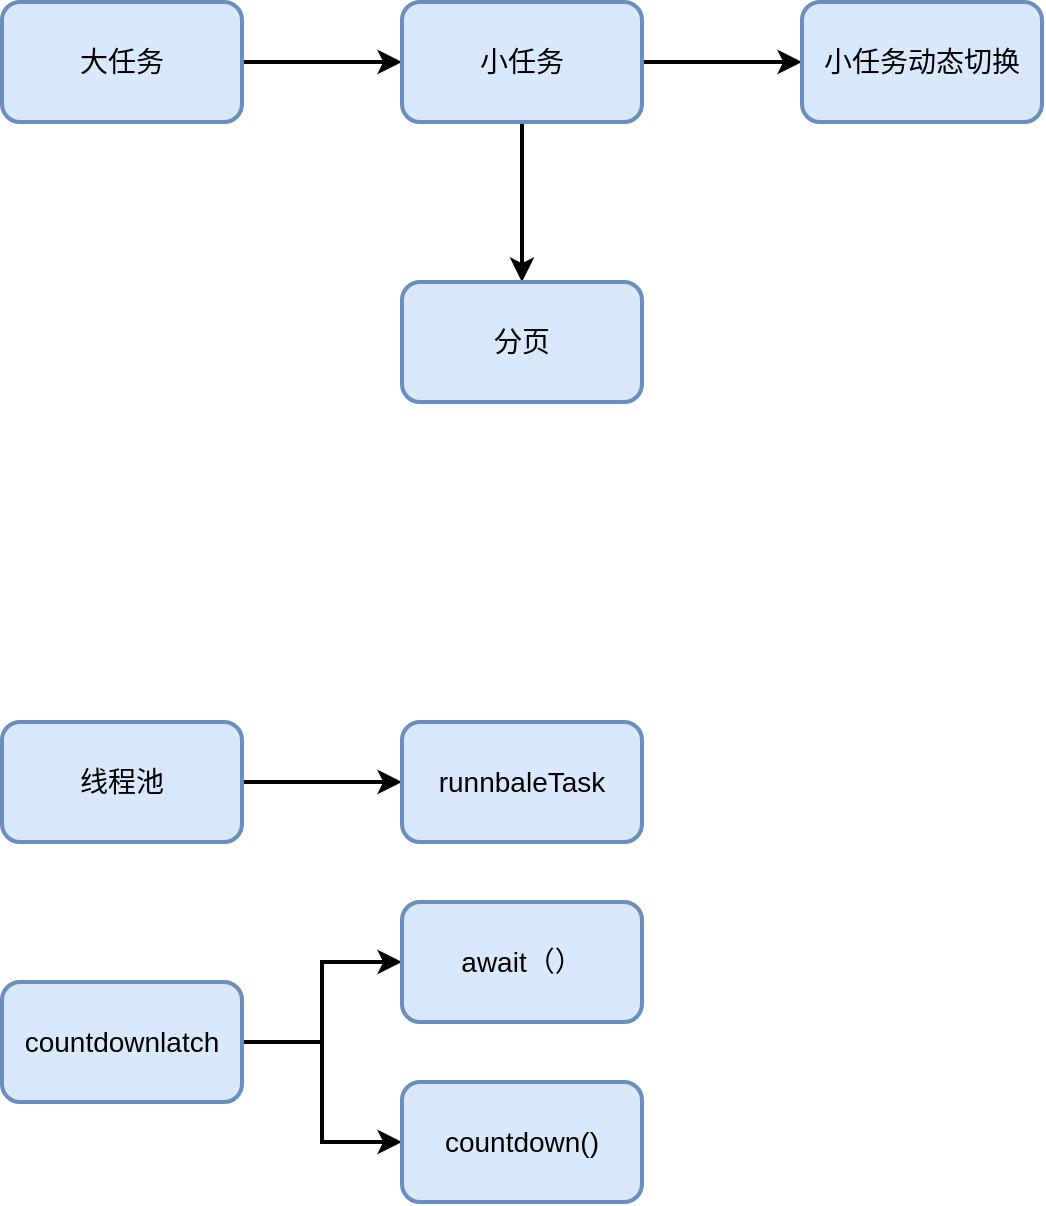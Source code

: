 <mxfile version="20.0.3" type="github"><diagram id="qBhMrV7ad0HpSII0O035" name="第 1 页"><mxGraphModel dx="1038" dy="615" grid="1" gridSize="10" guides="1" tooltips="1" connect="1" arrows="1" fold="1" page="1" pageScale="1" pageWidth="827" pageHeight="1169" math="0" shadow="0"><root><mxCell id="0"/><mxCell id="1" parent="0"/><mxCell id="SDhDPBJwOZfFN8jGDsGE-3" value="" style="edgeStyle=orthogonalEdgeStyle;rounded=0;orthogonalLoop=1;jettySize=auto;html=1;strokeWidth=2;" edge="1" parent="1" source="SDhDPBJwOZfFN8jGDsGE-1" target="SDhDPBJwOZfFN8jGDsGE-2"><mxGeometry relative="1" as="geometry"/></mxCell><mxCell id="SDhDPBJwOZfFN8jGDsGE-1" value="大任务" style="rounded=1;whiteSpace=wrap;html=1;strokeWidth=2;fontSize=14;fillColor=#dae8fc;strokeColor=#6c8ebf;" vertex="1" parent="1"><mxGeometry x="90" y="30" width="120" height="60" as="geometry"/></mxCell><mxCell id="SDhDPBJwOZfFN8jGDsGE-5" value="" style="edgeStyle=orthogonalEdgeStyle;rounded=0;orthogonalLoop=1;jettySize=auto;html=1;strokeWidth=2;" edge="1" parent="1" source="SDhDPBJwOZfFN8jGDsGE-2" target="SDhDPBJwOZfFN8jGDsGE-4"><mxGeometry relative="1" as="geometry"/></mxCell><mxCell id="SDhDPBJwOZfFN8jGDsGE-8" value="" style="edgeStyle=orthogonalEdgeStyle;rounded=0;orthogonalLoop=1;jettySize=auto;html=1;strokeWidth=2;" edge="1" parent="1" source="SDhDPBJwOZfFN8jGDsGE-2" target="SDhDPBJwOZfFN8jGDsGE-7"><mxGeometry relative="1" as="geometry"/></mxCell><mxCell id="SDhDPBJwOZfFN8jGDsGE-2" value="小任务" style="rounded=1;whiteSpace=wrap;html=1;strokeWidth=2;fontSize=14;fillColor=#dae8fc;strokeColor=#6c8ebf;" vertex="1" parent="1"><mxGeometry x="290" y="30" width="120" height="60" as="geometry"/></mxCell><mxCell id="SDhDPBJwOZfFN8jGDsGE-4" value="小任务动态切换" style="rounded=1;whiteSpace=wrap;html=1;strokeWidth=2;fontSize=14;fillColor=#dae8fc;strokeColor=#6c8ebf;" vertex="1" parent="1"><mxGeometry x="490" y="30" width="120" height="60" as="geometry"/></mxCell><mxCell id="SDhDPBJwOZfFN8jGDsGE-10" value="" style="edgeStyle=orthogonalEdgeStyle;rounded=0;orthogonalLoop=1;jettySize=auto;html=1;strokeWidth=2;" edge="1" parent="1" source="SDhDPBJwOZfFN8jGDsGE-6" target="SDhDPBJwOZfFN8jGDsGE-9"><mxGeometry relative="1" as="geometry"/></mxCell><mxCell id="SDhDPBJwOZfFN8jGDsGE-6" value="线程池" style="rounded=1;whiteSpace=wrap;html=1;strokeWidth=2;fontSize=14;fillColor=#dae8fc;strokeColor=#6c8ebf;" vertex="1" parent="1"><mxGeometry x="90" y="390" width="120" height="60" as="geometry"/></mxCell><mxCell id="SDhDPBJwOZfFN8jGDsGE-7" value="分页" style="whiteSpace=wrap;html=1;fontSize=14;fillColor=#dae8fc;strokeColor=#6c8ebf;rounded=1;strokeWidth=2;" vertex="1" parent="1"><mxGeometry x="290" y="170" width="120" height="60" as="geometry"/></mxCell><mxCell id="SDhDPBJwOZfFN8jGDsGE-9" value="runnbaleTask" style="rounded=1;whiteSpace=wrap;html=1;strokeWidth=2;fontSize=14;fillColor=#dae8fc;strokeColor=#6c8ebf;" vertex="1" parent="1"><mxGeometry x="290" y="390" width="120" height="60" as="geometry"/></mxCell><mxCell id="SDhDPBJwOZfFN8jGDsGE-13" value="" style="edgeStyle=orthogonalEdgeStyle;rounded=0;orthogonalLoop=1;jettySize=auto;html=1;strokeWidth=2;" edge="1" parent="1" source="SDhDPBJwOZfFN8jGDsGE-11" target="SDhDPBJwOZfFN8jGDsGE-12"><mxGeometry relative="1" as="geometry"/></mxCell><mxCell id="SDhDPBJwOZfFN8jGDsGE-15" value="" style="edgeStyle=orthogonalEdgeStyle;rounded=0;orthogonalLoop=1;jettySize=auto;html=1;strokeWidth=2;" edge="1" parent="1" source="SDhDPBJwOZfFN8jGDsGE-11" target="SDhDPBJwOZfFN8jGDsGE-14"><mxGeometry relative="1" as="geometry"/></mxCell><mxCell id="SDhDPBJwOZfFN8jGDsGE-11" value="countdownlatch" style="rounded=1;whiteSpace=wrap;html=1;strokeWidth=2;fontSize=14;fillColor=#dae8fc;strokeColor=#6c8ebf;" vertex="1" parent="1"><mxGeometry x="90" y="520" width="120" height="60" as="geometry"/></mxCell><mxCell id="SDhDPBJwOZfFN8jGDsGE-12" value="await（）" style="rounded=1;whiteSpace=wrap;html=1;strokeWidth=2;fontSize=14;fillColor=#dae8fc;strokeColor=#6c8ebf;" vertex="1" parent="1"><mxGeometry x="290" y="480" width="120" height="60" as="geometry"/></mxCell><mxCell id="SDhDPBJwOZfFN8jGDsGE-14" value="countdown()" style="rounded=1;whiteSpace=wrap;html=1;strokeWidth=2;fontSize=14;fillColor=#dae8fc;strokeColor=#6c8ebf;" vertex="1" parent="1"><mxGeometry x="290" y="570" width="120" height="60" as="geometry"/></mxCell></root></mxGraphModel></diagram></mxfile>